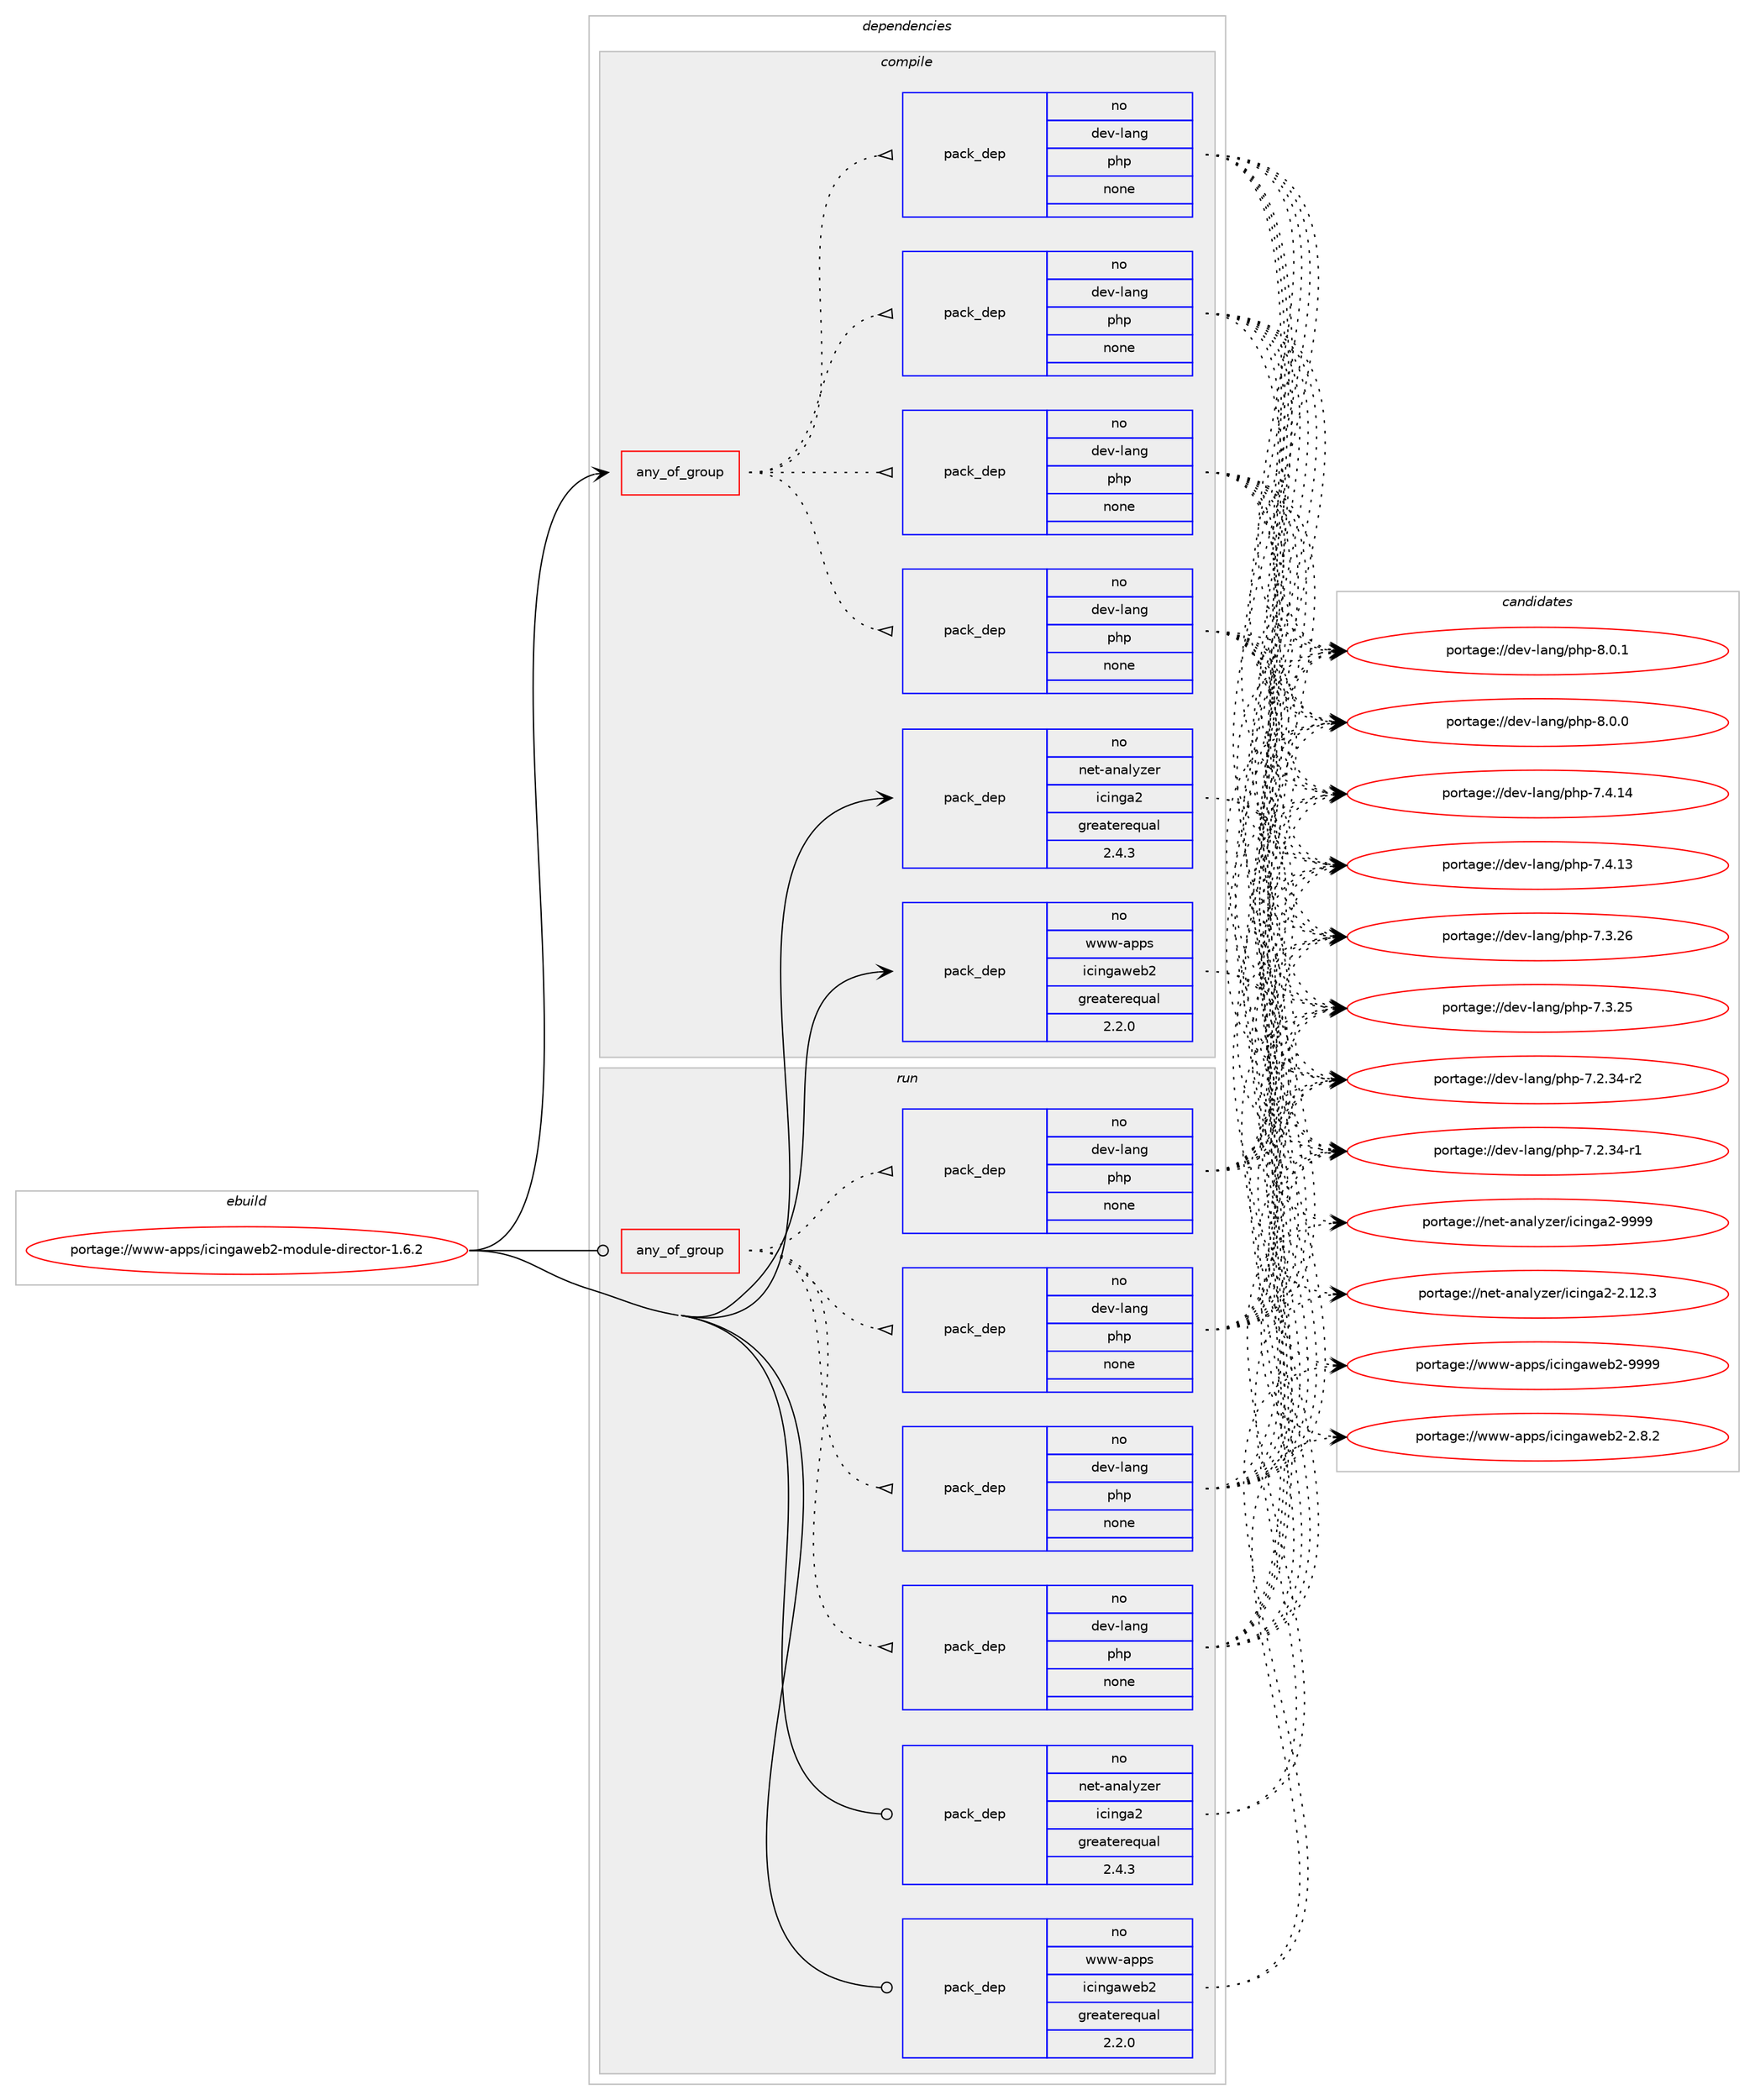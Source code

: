digraph prolog {

# *************
# Graph options
# *************

newrank=true;
concentrate=true;
compound=true;
graph [rankdir=LR,fontname=Helvetica,fontsize=10,ranksep=1.5];#, ranksep=2.5, nodesep=0.2];
edge  [arrowhead=vee];
node  [fontname=Helvetica,fontsize=10];

# **********
# The ebuild
# **********

subgraph cluster_leftcol {
color=gray;
rank=same;
label=<<i>ebuild</i>>;
id [label="portage://www-apps/icingaweb2-module-director-1.6.2", color=red, width=4, href="../www-apps/icingaweb2-module-director-1.6.2.svg"];
}

# ****************
# The dependencies
# ****************

subgraph cluster_midcol {
color=gray;
label=<<i>dependencies</i>>;
subgraph cluster_compile {
fillcolor="#eeeeee";
style=filled;
label=<<i>compile</i>>;
subgraph any8 {
dependency1445 [label=<<TABLE BORDER="0" CELLBORDER="1" CELLSPACING="0" CELLPADDING="4"><TR><TD CELLPADDING="10">any_of_group</TD></TR></TABLE>>, shape=none, color=red];subgraph pack1312 {
dependency1446 [label=<<TABLE BORDER="0" CELLBORDER="1" CELLSPACING="0" CELLPADDING="4" WIDTH="220"><TR><TD ROWSPAN="6" CELLPADDING="30">pack_dep</TD></TR><TR><TD WIDTH="110">no</TD></TR><TR><TD>dev-lang</TD></TR><TR><TD>php</TD></TR><TR><TD>none</TD></TR><TR><TD></TD></TR></TABLE>>, shape=none, color=blue];
}
dependency1445:e -> dependency1446:w [weight=20,style="dotted",arrowhead="oinv"];
subgraph pack1313 {
dependency1447 [label=<<TABLE BORDER="0" CELLBORDER="1" CELLSPACING="0" CELLPADDING="4" WIDTH="220"><TR><TD ROWSPAN="6" CELLPADDING="30">pack_dep</TD></TR><TR><TD WIDTH="110">no</TD></TR><TR><TD>dev-lang</TD></TR><TR><TD>php</TD></TR><TR><TD>none</TD></TR><TR><TD></TD></TR></TABLE>>, shape=none, color=blue];
}
dependency1445:e -> dependency1447:w [weight=20,style="dotted",arrowhead="oinv"];
subgraph pack1314 {
dependency1448 [label=<<TABLE BORDER="0" CELLBORDER="1" CELLSPACING="0" CELLPADDING="4" WIDTH="220"><TR><TD ROWSPAN="6" CELLPADDING="30">pack_dep</TD></TR><TR><TD WIDTH="110">no</TD></TR><TR><TD>dev-lang</TD></TR><TR><TD>php</TD></TR><TR><TD>none</TD></TR><TR><TD></TD></TR></TABLE>>, shape=none, color=blue];
}
dependency1445:e -> dependency1448:w [weight=20,style="dotted",arrowhead="oinv"];
subgraph pack1315 {
dependency1449 [label=<<TABLE BORDER="0" CELLBORDER="1" CELLSPACING="0" CELLPADDING="4" WIDTH="220"><TR><TD ROWSPAN="6" CELLPADDING="30">pack_dep</TD></TR><TR><TD WIDTH="110">no</TD></TR><TR><TD>dev-lang</TD></TR><TR><TD>php</TD></TR><TR><TD>none</TD></TR><TR><TD></TD></TR></TABLE>>, shape=none, color=blue];
}
dependency1445:e -> dependency1449:w [weight=20,style="dotted",arrowhead="oinv"];
}
id:e -> dependency1445:w [weight=20,style="solid",arrowhead="vee"];
subgraph pack1316 {
dependency1450 [label=<<TABLE BORDER="0" CELLBORDER="1" CELLSPACING="0" CELLPADDING="4" WIDTH="220"><TR><TD ROWSPAN="6" CELLPADDING="30">pack_dep</TD></TR><TR><TD WIDTH="110">no</TD></TR><TR><TD>net-analyzer</TD></TR><TR><TD>icinga2</TD></TR><TR><TD>greaterequal</TD></TR><TR><TD>2.4.3</TD></TR></TABLE>>, shape=none, color=blue];
}
id:e -> dependency1450:w [weight=20,style="solid",arrowhead="vee"];
subgraph pack1317 {
dependency1451 [label=<<TABLE BORDER="0" CELLBORDER="1" CELLSPACING="0" CELLPADDING="4" WIDTH="220"><TR><TD ROWSPAN="6" CELLPADDING="30">pack_dep</TD></TR><TR><TD WIDTH="110">no</TD></TR><TR><TD>www-apps</TD></TR><TR><TD>icingaweb2</TD></TR><TR><TD>greaterequal</TD></TR><TR><TD>2.2.0</TD></TR></TABLE>>, shape=none, color=blue];
}
id:e -> dependency1451:w [weight=20,style="solid",arrowhead="vee"];
}
subgraph cluster_compileandrun {
fillcolor="#eeeeee";
style=filled;
label=<<i>compile and run</i>>;
}
subgraph cluster_run {
fillcolor="#eeeeee";
style=filled;
label=<<i>run</i>>;
subgraph any9 {
dependency1452 [label=<<TABLE BORDER="0" CELLBORDER="1" CELLSPACING="0" CELLPADDING="4"><TR><TD CELLPADDING="10">any_of_group</TD></TR></TABLE>>, shape=none, color=red];subgraph pack1318 {
dependency1453 [label=<<TABLE BORDER="0" CELLBORDER="1" CELLSPACING="0" CELLPADDING="4" WIDTH="220"><TR><TD ROWSPAN="6" CELLPADDING="30">pack_dep</TD></TR><TR><TD WIDTH="110">no</TD></TR><TR><TD>dev-lang</TD></TR><TR><TD>php</TD></TR><TR><TD>none</TD></TR><TR><TD></TD></TR></TABLE>>, shape=none, color=blue];
}
dependency1452:e -> dependency1453:w [weight=20,style="dotted",arrowhead="oinv"];
subgraph pack1319 {
dependency1454 [label=<<TABLE BORDER="0" CELLBORDER="1" CELLSPACING="0" CELLPADDING="4" WIDTH="220"><TR><TD ROWSPAN="6" CELLPADDING="30">pack_dep</TD></TR><TR><TD WIDTH="110">no</TD></TR><TR><TD>dev-lang</TD></TR><TR><TD>php</TD></TR><TR><TD>none</TD></TR><TR><TD></TD></TR></TABLE>>, shape=none, color=blue];
}
dependency1452:e -> dependency1454:w [weight=20,style="dotted",arrowhead="oinv"];
subgraph pack1320 {
dependency1455 [label=<<TABLE BORDER="0" CELLBORDER="1" CELLSPACING="0" CELLPADDING="4" WIDTH="220"><TR><TD ROWSPAN="6" CELLPADDING="30">pack_dep</TD></TR><TR><TD WIDTH="110">no</TD></TR><TR><TD>dev-lang</TD></TR><TR><TD>php</TD></TR><TR><TD>none</TD></TR><TR><TD></TD></TR></TABLE>>, shape=none, color=blue];
}
dependency1452:e -> dependency1455:w [weight=20,style="dotted",arrowhead="oinv"];
subgraph pack1321 {
dependency1456 [label=<<TABLE BORDER="0" CELLBORDER="1" CELLSPACING="0" CELLPADDING="4" WIDTH="220"><TR><TD ROWSPAN="6" CELLPADDING="30">pack_dep</TD></TR><TR><TD WIDTH="110">no</TD></TR><TR><TD>dev-lang</TD></TR><TR><TD>php</TD></TR><TR><TD>none</TD></TR><TR><TD></TD></TR></TABLE>>, shape=none, color=blue];
}
dependency1452:e -> dependency1456:w [weight=20,style="dotted",arrowhead="oinv"];
}
id:e -> dependency1452:w [weight=20,style="solid",arrowhead="odot"];
subgraph pack1322 {
dependency1457 [label=<<TABLE BORDER="0" CELLBORDER="1" CELLSPACING="0" CELLPADDING="4" WIDTH="220"><TR><TD ROWSPAN="6" CELLPADDING="30">pack_dep</TD></TR><TR><TD WIDTH="110">no</TD></TR><TR><TD>net-analyzer</TD></TR><TR><TD>icinga2</TD></TR><TR><TD>greaterequal</TD></TR><TR><TD>2.4.3</TD></TR></TABLE>>, shape=none, color=blue];
}
id:e -> dependency1457:w [weight=20,style="solid",arrowhead="odot"];
subgraph pack1323 {
dependency1458 [label=<<TABLE BORDER="0" CELLBORDER="1" CELLSPACING="0" CELLPADDING="4" WIDTH="220"><TR><TD ROWSPAN="6" CELLPADDING="30">pack_dep</TD></TR><TR><TD WIDTH="110">no</TD></TR><TR><TD>www-apps</TD></TR><TR><TD>icingaweb2</TD></TR><TR><TD>greaterequal</TD></TR><TR><TD>2.2.0</TD></TR></TABLE>>, shape=none, color=blue];
}
id:e -> dependency1458:w [weight=20,style="solid",arrowhead="odot"];
}
}

# **************
# The candidates
# **************

subgraph cluster_choices {
rank=same;
color=gray;
label=<<i>candidates</i>>;

subgraph choice1312 {
color=black;
nodesep=1;
choice100101118451089711010347112104112455646484649 [label="portage://dev-lang/php-8.0.1", color=red, width=4,href="../dev-lang/php-8.0.1.svg"];
choice100101118451089711010347112104112455646484648 [label="portage://dev-lang/php-8.0.0", color=red, width=4,href="../dev-lang/php-8.0.0.svg"];
choice10010111845108971101034711210411245554652464952 [label="portage://dev-lang/php-7.4.14", color=red, width=4,href="../dev-lang/php-7.4.14.svg"];
choice10010111845108971101034711210411245554652464951 [label="portage://dev-lang/php-7.4.13", color=red, width=4,href="../dev-lang/php-7.4.13.svg"];
choice10010111845108971101034711210411245554651465054 [label="portage://dev-lang/php-7.3.26", color=red, width=4,href="../dev-lang/php-7.3.26.svg"];
choice10010111845108971101034711210411245554651465053 [label="portage://dev-lang/php-7.3.25", color=red, width=4,href="../dev-lang/php-7.3.25.svg"];
choice100101118451089711010347112104112455546504651524511450 [label="portage://dev-lang/php-7.2.34-r2", color=red, width=4,href="../dev-lang/php-7.2.34-r2.svg"];
choice100101118451089711010347112104112455546504651524511449 [label="portage://dev-lang/php-7.2.34-r1", color=red, width=4,href="../dev-lang/php-7.2.34-r1.svg"];
dependency1446:e -> choice100101118451089711010347112104112455646484649:w [style=dotted,weight="100"];
dependency1446:e -> choice100101118451089711010347112104112455646484648:w [style=dotted,weight="100"];
dependency1446:e -> choice10010111845108971101034711210411245554652464952:w [style=dotted,weight="100"];
dependency1446:e -> choice10010111845108971101034711210411245554652464951:w [style=dotted,weight="100"];
dependency1446:e -> choice10010111845108971101034711210411245554651465054:w [style=dotted,weight="100"];
dependency1446:e -> choice10010111845108971101034711210411245554651465053:w [style=dotted,weight="100"];
dependency1446:e -> choice100101118451089711010347112104112455546504651524511450:w [style=dotted,weight="100"];
dependency1446:e -> choice100101118451089711010347112104112455546504651524511449:w [style=dotted,weight="100"];
}
subgraph choice1313 {
color=black;
nodesep=1;
choice100101118451089711010347112104112455646484649 [label="portage://dev-lang/php-8.0.1", color=red, width=4,href="../dev-lang/php-8.0.1.svg"];
choice100101118451089711010347112104112455646484648 [label="portage://dev-lang/php-8.0.0", color=red, width=4,href="../dev-lang/php-8.0.0.svg"];
choice10010111845108971101034711210411245554652464952 [label="portage://dev-lang/php-7.4.14", color=red, width=4,href="../dev-lang/php-7.4.14.svg"];
choice10010111845108971101034711210411245554652464951 [label="portage://dev-lang/php-7.4.13", color=red, width=4,href="../dev-lang/php-7.4.13.svg"];
choice10010111845108971101034711210411245554651465054 [label="portage://dev-lang/php-7.3.26", color=red, width=4,href="../dev-lang/php-7.3.26.svg"];
choice10010111845108971101034711210411245554651465053 [label="portage://dev-lang/php-7.3.25", color=red, width=4,href="../dev-lang/php-7.3.25.svg"];
choice100101118451089711010347112104112455546504651524511450 [label="portage://dev-lang/php-7.2.34-r2", color=red, width=4,href="../dev-lang/php-7.2.34-r2.svg"];
choice100101118451089711010347112104112455546504651524511449 [label="portage://dev-lang/php-7.2.34-r1", color=red, width=4,href="../dev-lang/php-7.2.34-r1.svg"];
dependency1447:e -> choice100101118451089711010347112104112455646484649:w [style=dotted,weight="100"];
dependency1447:e -> choice100101118451089711010347112104112455646484648:w [style=dotted,weight="100"];
dependency1447:e -> choice10010111845108971101034711210411245554652464952:w [style=dotted,weight="100"];
dependency1447:e -> choice10010111845108971101034711210411245554652464951:w [style=dotted,weight="100"];
dependency1447:e -> choice10010111845108971101034711210411245554651465054:w [style=dotted,weight="100"];
dependency1447:e -> choice10010111845108971101034711210411245554651465053:w [style=dotted,weight="100"];
dependency1447:e -> choice100101118451089711010347112104112455546504651524511450:w [style=dotted,weight="100"];
dependency1447:e -> choice100101118451089711010347112104112455546504651524511449:w [style=dotted,weight="100"];
}
subgraph choice1314 {
color=black;
nodesep=1;
choice100101118451089711010347112104112455646484649 [label="portage://dev-lang/php-8.0.1", color=red, width=4,href="../dev-lang/php-8.0.1.svg"];
choice100101118451089711010347112104112455646484648 [label="portage://dev-lang/php-8.0.0", color=red, width=4,href="../dev-lang/php-8.0.0.svg"];
choice10010111845108971101034711210411245554652464952 [label="portage://dev-lang/php-7.4.14", color=red, width=4,href="../dev-lang/php-7.4.14.svg"];
choice10010111845108971101034711210411245554652464951 [label="portage://dev-lang/php-7.4.13", color=red, width=4,href="../dev-lang/php-7.4.13.svg"];
choice10010111845108971101034711210411245554651465054 [label="portage://dev-lang/php-7.3.26", color=red, width=4,href="../dev-lang/php-7.3.26.svg"];
choice10010111845108971101034711210411245554651465053 [label="portage://dev-lang/php-7.3.25", color=red, width=4,href="../dev-lang/php-7.3.25.svg"];
choice100101118451089711010347112104112455546504651524511450 [label="portage://dev-lang/php-7.2.34-r2", color=red, width=4,href="../dev-lang/php-7.2.34-r2.svg"];
choice100101118451089711010347112104112455546504651524511449 [label="portage://dev-lang/php-7.2.34-r1", color=red, width=4,href="../dev-lang/php-7.2.34-r1.svg"];
dependency1448:e -> choice100101118451089711010347112104112455646484649:w [style=dotted,weight="100"];
dependency1448:e -> choice100101118451089711010347112104112455646484648:w [style=dotted,weight="100"];
dependency1448:e -> choice10010111845108971101034711210411245554652464952:w [style=dotted,weight="100"];
dependency1448:e -> choice10010111845108971101034711210411245554652464951:w [style=dotted,weight="100"];
dependency1448:e -> choice10010111845108971101034711210411245554651465054:w [style=dotted,weight="100"];
dependency1448:e -> choice10010111845108971101034711210411245554651465053:w [style=dotted,weight="100"];
dependency1448:e -> choice100101118451089711010347112104112455546504651524511450:w [style=dotted,weight="100"];
dependency1448:e -> choice100101118451089711010347112104112455546504651524511449:w [style=dotted,weight="100"];
}
subgraph choice1315 {
color=black;
nodesep=1;
choice100101118451089711010347112104112455646484649 [label="portage://dev-lang/php-8.0.1", color=red, width=4,href="../dev-lang/php-8.0.1.svg"];
choice100101118451089711010347112104112455646484648 [label="portage://dev-lang/php-8.0.0", color=red, width=4,href="../dev-lang/php-8.0.0.svg"];
choice10010111845108971101034711210411245554652464952 [label="portage://dev-lang/php-7.4.14", color=red, width=4,href="../dev-lang/php-7.4.14.svg"];
choice10010111845108971101034711210411245554652464951 [label="portage://dev-lang/php-7.4.13", color=red, width=4,href="../dev-lang/php-7.4.13.svg"];
choice10010111845108971101034711210411245554651465054 [label="portage://dev-lang/php-7.3.26", color=red, width=4,href="../dev-lang/php-7.3.26.svg"];
choice10010111845108971101034711210411245554651465053 [label="portage://dev-lang/php-7.3.25", color=red, width=4,href="../dev-lang/php-7.3.25.svg"];
choice100101118451089711010347112104112455546504651524511450 [label="portage://dev-lang/php-7.2.34-r2", color=red, width=4,href="../dev-lang/php-7.2.34-r2.svg"];
choice100101118451089711010347112104112455546504651524511449 [label="portage://dev-lang/php-7.2.34-r1", color=red, width=4,href="../dev-lang/php-7.2.34-r1.svg"];
dependency1449:e -> choice100101118451089711010347112104112455646484649:w [style=dotted,weight="100"];
dependency1449:e -> choice100101118451089711010347112104112455646484648:w [style=dotted,weight="100"];
dependency1449:e -> choice10010111845108971101034711210411245554652464952:w [style=dotted,weight="100"];
dependency1449:e -> choice10010111845108971101034711210411245554652464951:w [style=dotted,weight="100"];
dependency1449:e -> choice10010111845108971101034711210411245554651465054:w [style=dotted,weight="100"];
dependency1449:e -> choice10010111845108971101034711210411245554651465053:w [style=dotted,weight="100"];
dependency1449:e -> choice100101118451089711010347112104112455546504651524511450:w [style=dotted,weight="100"];
dependency1449:e -> choice100101118451089711010347112104112455546504651524511449:w [style=dotted,weight="100"];
}
subgraph choice1316 {
color=black;
nodesep=1;
choice110101116459711097108121122101114471059910511010397504557575757 [label="portage://net-analyzer/icinga2-9999", color=red, width=4,href="../net-analyzer/icinga2-9999.svg"];
choice1101011164597110971081211221011144710599105110103975045504649504651 [label="portage://net-analyzer/icinga2-2.12.3", color=red, width=4,href="../net-analyzer/icinga2-2.12.3.svg"];
dependency1450:e -> choice110101116459711097108121122101114471059910511010397504557575757:w [style=dotted,weight="100"];
dependency1450:e -> choice1101011164597110971081211221011144710599105110103975045504649504651:w [style=dotted,weight="100"];
}
subgraph choice1317 {
color=black;
nodesep=1;
choice119119119459711211211547105991051101039711910198504557575757 [label="portage://www-apps/icingaweb2-9999", color=red, width=4,href="../www-apps/icingaweb2-9999.svg"];
choice11911911945971121121154710599105110103971191019850455046564650 [label="portage://www-apps/icingaweb2-2.8.2", color=red, width=4,href="../www-apps/icingaweb2-2.8.2.svg"];
dependency1451:e -> choice119119119459711211211547105991051101039711910198504557575757:w [style=dotted,weight="100"];
dependency1451:e -> choice11911911945971121121154710599105110103971191019850455046564650:w [style=dotted,weight="100"];
}
subgraph choice1318 {
color=black;
nodesep=1;
choice100101118451089711010347112104112455646484649 [label="portage://dev-lang/php-8.0.1", color=red, width=4,href="../dev-lang/php-8.0.1.svg"];
choice100101118451089711010347112104112455646484648 [label="portage://dev-lang/php-8.0.0", color=red, width=4,href="../dev-lang/php-8.0.0.svg"];
choice10010111845108971101034711210411245554652464952 [label="portage://dev-lang/php-7.4.14", color=red, width=4,href="../dev-lang/php-7.4.14.svg"];
choice10010111845108971101034711210411245554652464951 [label="portage://dev-lang/php-7.4.13", color=red, width=4,href="../dev-lang/php-7.4.13.svg"];
choice10010111845108971101034711210411245554651465054 [label="portage://dev-lang/php-7.3.26", color=red, width=4,href="../dev-lang/php-7.3.26.svg"];
choice10010111845108971101034711210411245554651465053 [label="portage://dev-lang/php-7.3.25", color=red, width=4,href="../dev-lang/php-7.3.25.svg"];
choice100101118451089711010347112104112455546504651524511450 [label="portage://dev-lang/php-7.2.34-r2", color=red, width=4,href="../dev-lang/php-7.2.34-r2.svg"];
choice100101118451089711010347112104112455546504651524511449 [label="portage://dev-lang/php-7.2.34-r1", color=red, width=4,href="../dev-lang/php-7.2.34-r1.svg"];
dependency1453:e -> choice100101118451089711010347112104112455646484649:w [style=dotted,weight="100"];
dependency1453:e -> choice100101118451089711010347112104112455646484648:w [style=dotted,weight="100"];
dependency1453:e -> choice10010111845108971101034711210411245554652464952:w [style=dotted,weight="100"];
dependency1453:e -> choice10010111845108971101034711210411245554652464951:w [style=dotted,weight="100"];
dependency1453:e -> choice10010111845108971101034711210411245554651465054:w [style=dotted,weight="100"];
dependency1453:e -> choice10010111845108971101034711210411245554651465053:w [style=dotted,weight="100"];
dependency1453:e -> choice100101118451089711010347112104112455546504651524511450:w [style=dotted,weight="100"];
dependency1453:e -> choice100101118451089711010347112104112455546504651524511449:w [style=dotted,weight="100"];
}
subgraph choice1319 {
color=black;
nodesep=1;
choice100101118451089711010347112104112455646484649 [label="portage://dev-lang/php-8.0.1", color=red, width=4,href="../dev-lang/php-8.0.1.svg"];
choice100101118451089711010347112104112455646484648 [label="portage://dev-lang/php-8.0.0", color=red, width=4,href="../dev-lang/php-8.0.0.svg"];
choice10010111845108971101034711210411245554652464952 [label="portage://dev-lang/php-7.4.14", color=red, width=4,href="../dev-lang/php-7.4.14.svg"];
choice10010111845108971101034711210411245554652464951 [label="portage://dev-lang/php-7.4.13", color=red, width=4,href="../dev-lang/php-7.4.13.svg"];
choice10010111845108971101034711210411245554651465054 [label="portage://dev-lang/php-7.3.26", color=red, width=4,href="../dev-lang/php-7.3.26.svg"];
choice10010111845108971101034711210411245554651465053 [label="portage://dev-lang/php-7.3.25", color=red, width=4,href="../dev-lang/php-7.3.25.svg"];
choice100101118451089711010347112104112455546504651524511450 [label="portage://dev-lang/php-7.2.34-r2", color=red, width=4,href="../dev-lang/php-7.2.34-r2.svg"];
choice100101118451089711010347112104112455546504651524511449 [label="portage://dev-lang/php-7.2.34-r1", color=red, width=4,href="../dev-lang/php-7.2.34-r1.svg"];
dependency1454:e -> choice100101118451089711010347112104112455646484649:w [style=dotted,weight="100"];
dependency1454:e -> choice100101118451089711010347112104112455646484648:w [style=dotted,weight="100"];
dependency1454:e -> choice10010111845108971101034711210411245554652464952:w [style=dotted,weight="100"];
dependency1454:e -> choice10010111845108971101034711210411245554652464951:w [style=dotted,weight="100"];
dependency1454:e -> choice10010111845108971101034711210411245554651465054:w [style=dotted,weight="100"];
dependency1454:e -> choice10010111845108971101034711210411245554651465053:w [style=dotted,weight="100"];
dependency1454:e -> choice100101118451089711010347112104112455546504651524511450:w [style=dotted,weight="100"];
dependency1454:e -> choice100101118451089711010347112104112455546504651524511449:w [style=dotted,weight="100"];
}
subgraph choice1320 {
color=black;
nodesep=1;
choice100101118451089711010347112104112455646484649 [label="portage://dev-lang/php-8.0.1", color=red, width=4,href="../dev-lang/php-8.0.1.svg"];
choice100101118451089711010347112104112455646484648 [label="portage://dev-lang/php-8.0.0", color=red, width=4,href="../dev-lang/php-8.0.0.svg"];
choice10010111845108971101034711210411245554652464952 [label="portage://dev-lang/php-7.4.14", color=red, width=4,href="../dev-lang/php-7.4.14.svg"];
choice10010111845108971101034711210411245554652464951 [label="portage://dev-lang/php-7.4.13", color=red, width=4,href="../dev-lang/php-7.4.13.svg"];
choice10010111845108971101034711210411245554651465054 [label="portage://dev-lang/php-7.3.26", color=red, width=4,href="../dev-lang/php-7.3.26.svg"];
choice10010111845108971101034711210411245554651465053 [label="portage://dev-lang/php-7.3.25", color=red, width=4,href="../dev-lang/php-7.3.25.svg"];
choice100101118451089711010347112104112455546504651524511450 [label="portage://dev-lang/php-7.2.34-r2", color=red, width=4,href="../dev-lang/php-7.2.34-r2.svg"];
choice100101118451089711010347112104112455546504651524511449 [label="portage://dev-lang/php-7.2.34-r1", color=red, width=4,href="../dev-lang/php-7.2.34-r1.svg"];
dependency1455:e -> choice100101118451089711010347112104112455646484649:w [style=dotted,weight="100"];
dependency1455:e -> choice100101118451089711010347112104112455646484648:w [style=dotted,weight="100"];
dependency1455:e -> choice10010111845108971101034711210411245554652464952:w [style=dotted,weight="100"];
dependency1455:e -> choice10010111845108971101034711210411245554652464951:w [style=dotted,weight="100"];
dependency1455:e -> choice10010111845108971101034711210411245554651465054:w [style=dotted,weight="100"];
dependency1455:e -> choice10010111845108971101034711210411245554651465053:w [style=dotted,weight="100"];
dependency1455:e -> choice100101118451089711010347112104112455546504651524511450:w [style=dotted,weight="100"];
dependency1455:e -> choice100101118451089711010347112104112455546504651524511449:w [style=dotted,weight="100"];
}
subgraph choice1321 {
color=black;
nodesep=1;
choice100101118451089711010347112104112455646484649 [label="portage://dev-lang/php-8.0.1", color=red, width=4,href="../dev-lang/php-8.0.1.svg"];
choice100101118451089711010347112104112455646484648 [label="portage://dev-lang/php-8.0.0", color=red, width=4,href="../dev-lang/php-8.0.0.svg"];
choice10010111845108971101034711210411245554652464952 [label="portage://dev-lang/php-7.4.14", color=red, width=4,href="../dev-lang/php-7.4.14.svg"];
choice10010111845108971101034711210411245554652464951 [label="portage://dev-lang/php-7.4.13", color=red, width=4,href="../dev-lang/php-7.4.13.svg"];
choice10010111845108971101034711210411245554651465054 [label="portage://dev-lang/php-7.3.26", color=red, width=4,href="../dev-lang/php-7.3.26.svg"];
choice10010111845108971101034711210411245554651465053 [label="portage://dev-lang/php-7.3.25", color=red, width=4,href="../dev-lang/php-7.3.25.svg"];
choice100101118451089711010347112104112455546504651524511450 [label="portage://dev-lang/php-7.2.34-r2", color=red, width=4,href="../dev-lang/php-7.2.34-r2.svg"];
choice100101118451089711010347112104112455546504651524511449 [label="portage://dev-lang/php-7.2.34-r1", color=red, width=4,href="../dev-lang/php-7.2.34-r1.svg"];
dependency1456:e -> choice100101118451089711010347112104112455646484649:w [style=dotted,weight="100"];
dependency1456:e -> choice100101118451089711010347112104112455646484648:w [style=dotted,weight="100"];
dependency1456:e -> choice10010111845108971101034711210411245554652464952:w [style=dotted,weight="100"];
dependency1456:e -> choice10010111845108971101034711210411245554652464951:w [style=dotted,weight="100"];
dependency1456:e -> choice10010111845108971101034711210411245554651465054:w [style=dotted,weight="100"];
dependency1456:e -> choice10010111845108971101034711210411245554651465053:w [style=dotted,weight="100"];
dependency1456:e -> choice100101118451089711010347112104112455546504651524511450:w [style=dotted,weight="100"];
dependency1456:e -> choice100101118451089711010347112104112455546504651524511449:w [style=dotted,weight="100"];
}
subgraph choice1322 {
color=black;
nodesep=1;
choice110101116459711097108121122101114471059910511010397504557575757 [label="portage://net-analyzer/icinga2-9999", color=red, width=4,href="../net-analyzer/icinga2-9999.svg"];
choice1101011164597110971081211221011144710599105110103975045504649504651 [label="portage://net-analyzer/icinga2-2.12.3", color=red, width=4,href="../net-analyzer/icinga2-2.12.3.svg"];
dependency1457:e -> choice110101116459711097108121122101114471059910511010397504557575757:w [style=dotted,weight="100"];
dependency1457:e -> choice1101011164597110971081211221011144710599105110103975045504649504651:w [style=dotted,weight="100"];
}
subgraph choice1323 {
color=black;
nodesep=1;
choice119119119459711211211547105991051101039711910198504557575757 [label="portage://www-apps/icingaweb2-9999", color=red, width=4,href="../www-apps/icingaweb2-9999.svg"];
choice11911911945971121121154710599105110103971191019850455046564650 [label="portage://www-apps/icingaweb2-2.8.2", color=red, width=4,href="../www-apps/icingaweb2-2.8.2.svg"];
dependency1458:e -> choice119119119459711211211547105991051101039711910198504557575757:w [style=dotted,weight="100"];
dependency1458:e -> choice11911911945971121121154710599105110103971191019850455046564650:w [style=dotted,weight="100"];
}
}

}
